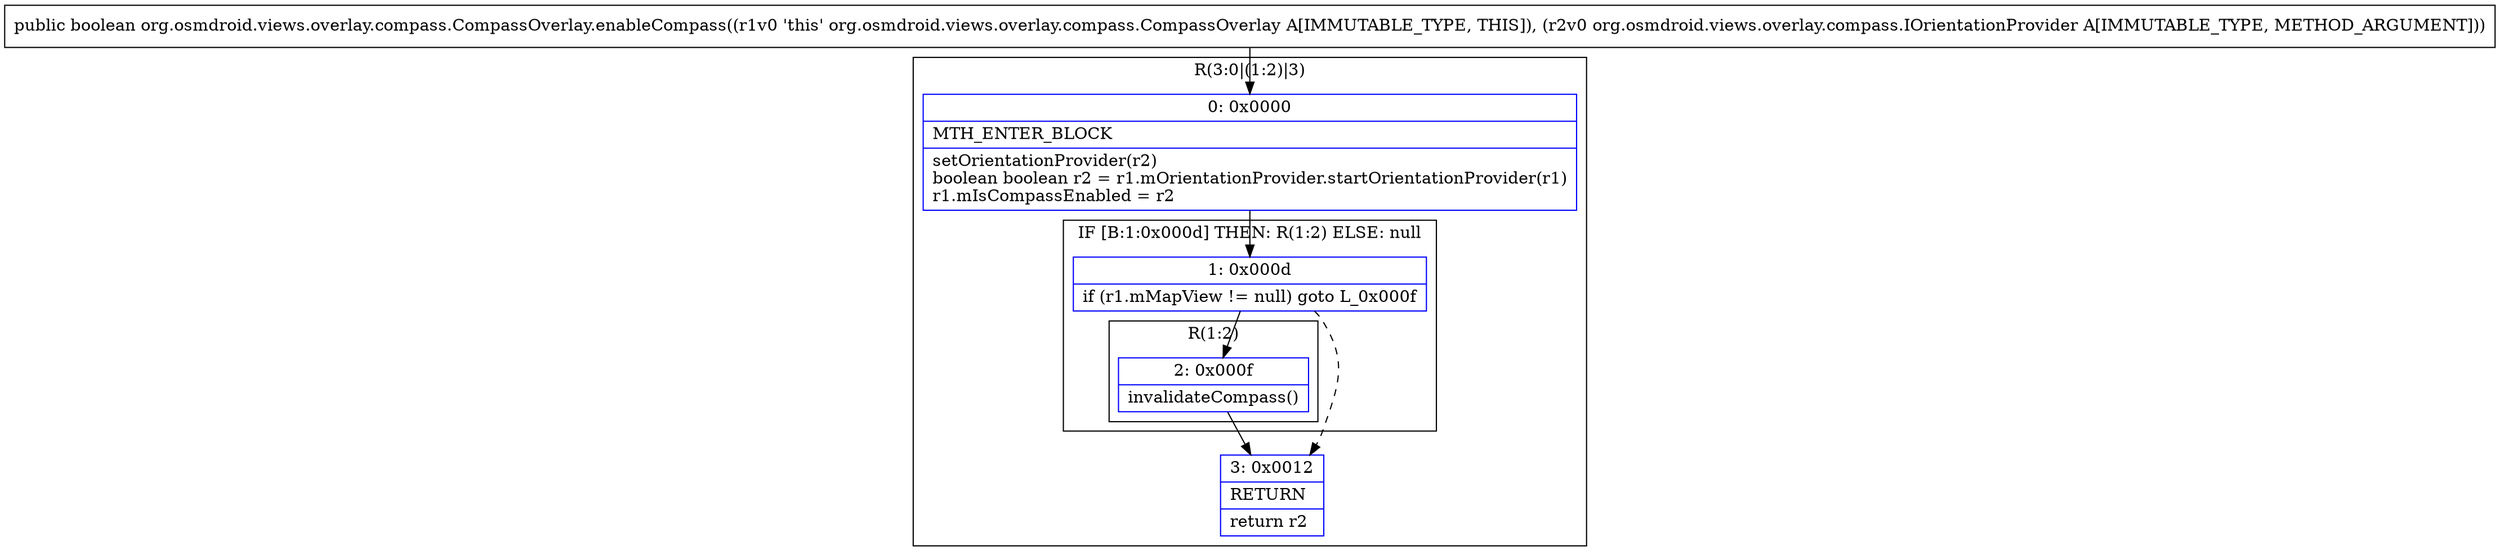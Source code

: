 digraph "CFG fororg.osmdroid.views.overlay.compass.CompassOverlay.enableCompass(Lorg\/osmdroid\/views\/overlay\/compass\/IOrientationProvider;)Z" {
subgraph cluster_Region_795240089 {
label = "R(3:0|(1:2)|3)";
node [shape=record,color=blue];
Node_0 [shape=record,label="{0\:\ 0x0000|MTH_ENTER_BLOCK\l|setOrientationProvider(r2)\lboolean boolean r2 = r1.mOrientationProvider.startOrientationProvider(r1)\lr1.mIsCompassEnabled = r2\l}"];
subgraph cluster_IfRegion_565894630 {
label = "IF [B:1:0x000d] THEN: R(1:2) ELSE: null";
node [shape=record,color=blue];
Node_1 [shape=record,label="{1\:\ 0x000d|if (r1.mMapView != null) goto L_0x000f\l}"];
subgraph cluster_Region_892453235 {
label = "R(1:2)";
node [shape=record,color=blue];
Node_2 [shape=record,label="{2\:\ 0x000f|invalidateCompass()\l}"];
}
}
Node_3 [shape=record,label="{3\:\ 0x0012|RETURN\l|return r2\l}"];
}
MethodNode[shape=record,label="{public boolean org.osmdroid.views.overlay.compass.CompassOverlay.enableCompass((r1v0 'this' org.osmdroid.views.overlay.compass.CompassOverlay A[IMMUTABLE_TYPE, THIS]), (r2v0 org.osmdroid.views.overlay.compass.IOrientationProvider A[IMMUTABLE_TYPE, METHOD_ARGUMENT])) }"];
MethodNode -> Node_0;
Node_0 -> Node_1;
Node_1 -> Node_2;
Node_1 -> Node_3[style=dashed];
Node_2 -> Node_3;
}

